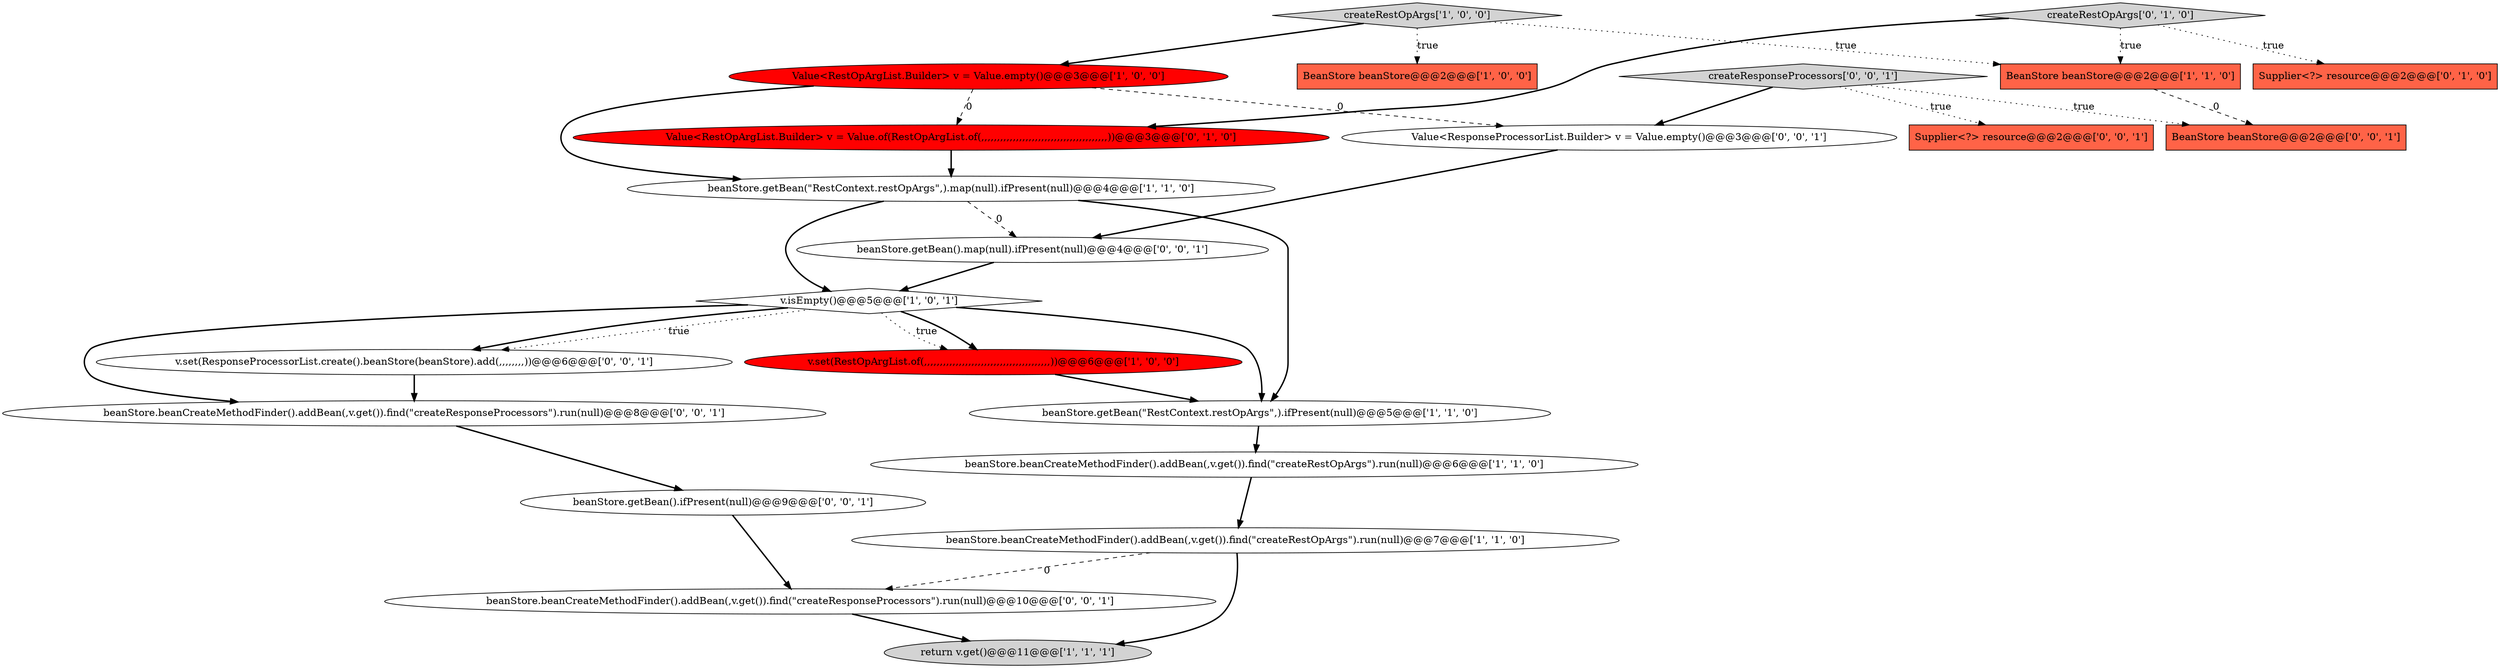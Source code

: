 digraph {
5 [style = filled, label = "beanStore.beanCreateMethodFinder().addBean(,v.get()).find(\"createRestOpArgs\").run(null)@@@6@@@['1', '1', '0']", fillcolor = white, shape = ellipse image = "AAA0AAABBB1BBB"];
3 [style = filled, label = "v.set(RestOpArgList.of(,,,,,,,,,,,,,,,,,,,,,,,,,,,,,,,,,,,,,,,,))@@@6@@@['1', '0', '0']", fillcolor = red, shape = ellipse image = "AAA1AAABBB1BBB"];
2 [style = filled, label = "beanStore.getBean(\"RestContext.restOpArgs\",).map(null).ifPresent(null)@@@4@@@['1', '1', '0']", fillcolor = white, shape = ellipse image = "AAA0AAABBB1BBB"];
4 [style = filled, label = "beanStore.getBean(\"RestContext.restOpArgs\",).ifPresent(null)@@@5@@@['1', '1', '0']", fillcolor = white, shape = ellipse image = "AAA0AAABBB1BBB"];
17 [style = filled, label = "beanStore.beanCreateMethodFinder().addBean(,v.get()).find(\"createResponseProcessors\").run(null)@@@10@@@['0', '0', '1']", fillcolor = white, shape = ellipse image = "AAA0AAABBB3BBB"];
18 [style = filled, label = "v.set(ResponseProcessorList.create().beanStore(beanStore).add(,,,,,,,,))@@@6@@@['0', '0', '1']", fillcolor = white, shape = ellipse image = "AAA0AAABBB3BBB"];
20 [style = filled, label = "Value<ResponseProcessorList.Builder> v = Value.empty()@@@3@@@['0', '0', '1']", fillcolor = white, shape = ellipse image = "AAA0AAABBB3BBB"];
1 [style = filled, label = "BeanStore beanStore@@@2@@@['1', '0', '0']", fillcolor = tomato, shape = box image = "AAA0AAABBB1BBB"];
12 [style = filled, label = "Value<RestOpArgList.Builder> v = Value.of(RestOpArgList.of(,,,,,,,,,,,,,,,,,,,,,,,,,,,,,,,,,,,,,,,,))@@@3@@@['0', '1', '0']", fillcolor = red, shape = ellipse image = "AAA1AAABBB2BBB"];
0 [style = filled, label = "Value<RestOpArgList.Builder> v = Value.empty()@@@3@@@['1', '0', '0']", fillcolor = red, shape = ellipse image = "AAA1AAABBB1BBB"];
22 [style = filled, label = "beanStore.getBean().ifPresent(null)@@@9@@@['0', '0', '1']", fillcolor = white, shape = ellipse image = "AAA0AAABBB3BBB"];
15 [style = filled, label = "beanStore.beanCreateMethodFinder().addBean(,v.get()).find(\"createResponseProcessors\").run(null)@@@8@@@['0', '0', '1']", fillcolor = white, shape = ellipse image = "AAA0AAABBB3BBB"];
16 [style = filled, label = "BeanStore beanStore@@@2@@@['0', '0', '1']", fillcolor = tomato, shape = box image = "AAA0AAABBB3BBB"];
7 [style = filled, label = "BeanStore beanStore@@@2@@@['1', '1', '0']", fillcolor = tomato, shape = box image = "AAA0AAABBB1BBB"];
9 [style = filled, label = "beanStore.beanCreateMethodFinder().addBean(,v.get()).find(\"createRestOpArgs\").run(null)@@@7@@@['1', '1', '0']", fillcolor = white, shape = ellipse image = "AAA0AAABBB1BBB"];
19 [style = filled, label = "createResponseProcessors['0', '0', '1']", fillcolor = lightgray, shape = diamond image = "AAA0AAABBB3BBB"];
10 [style = filled, label = "v.isEmpty()@@@5@@@['1', '0', '1']", fillcolor = white, shape = diamond image = "AAA0AAABBB1BBB"];
21 [style = filled, label = "beanStore.getBean().map(null).ifPresent(null)@@@4@@@['0', '0', '1']", fillcolor = white, shape = ellipse image = "AAA0AAABBB3BBB"];
14 [style = filled, label = "Supplier<?> resource@@@2@@@['0', '0', '1']", fillcolor = tomato, shape = box image = "AAA0AAABBB3BBB"];
6 [style = filled, label = "return v.get()@@@11@@@['1', '1', '1']", fillcolor = lightgray, shape = ellipse image = "AAA0AAABBB1BBB"];
11 [style = filled, label = "Supplier<?> resource@@@2@@@['0', '1', '0']", fillcolor = tomato, shape = box image = "AAA0AAABBB2BBB"];
13 [style = filled, label = "createRestOpArgs['0', '1', '0']", fillcolor = lightgray, shape = diamond image = "AAA0AAABBB2BBB"];
8 [style = filled, label = "createRestOpArgs['1', '0', '0']", fillcolor = lightgray, shape = diamond image = "AAA0AAABBB1BBB"];
10->18 [style = dotted, label="true"];
10->18 [style = bold, label=""];
21->10 [style = bold, label=""];
19->14 [style = dotted, label="true"];
10->15 [style = bold, label=""];
5->9 [style = bold, label=""];
17->6 [style = bold, label=""];
7->16 [style = dashed, label="0"];
19->20 [style = bold, label=""];
0->2 [style = bold, label=""];
18->15 [style = bold, label=""];
10->3 [style = dotted, label="true"];
8->7 [style = dotted, label="true"];
10->3 [style = bold, label=""];
13->7 [style = dotted, label="true"];
0->12 [style = dashed, label="0"];
2->10 [style = bold, label=""];
0->20 [style = dashed, label="0"];
2->4 [style = bold, label=""];
3->4 [style = bold, label=""];
15->22 [style = bold, label=""];
9->6 [style = bold, label=""];
20->21 [style = bold, label=""];
8->0 [style = bold, label=""];
8->1 [style = dotted, label="true"];
12->2 [style = bold, label=""];
13->12 [style = bold, label=""];
2->21 [style = dashed, label="0"];
9->17 [style = dashed, label="0"];
19->16 [style = dotted, label="true"];
10->4 [style = bold, label=""];
22->17 [style = bold, label=""];
13->11 [style = dotted, label="true"];
4->5 [style = bold, label=""];
}
